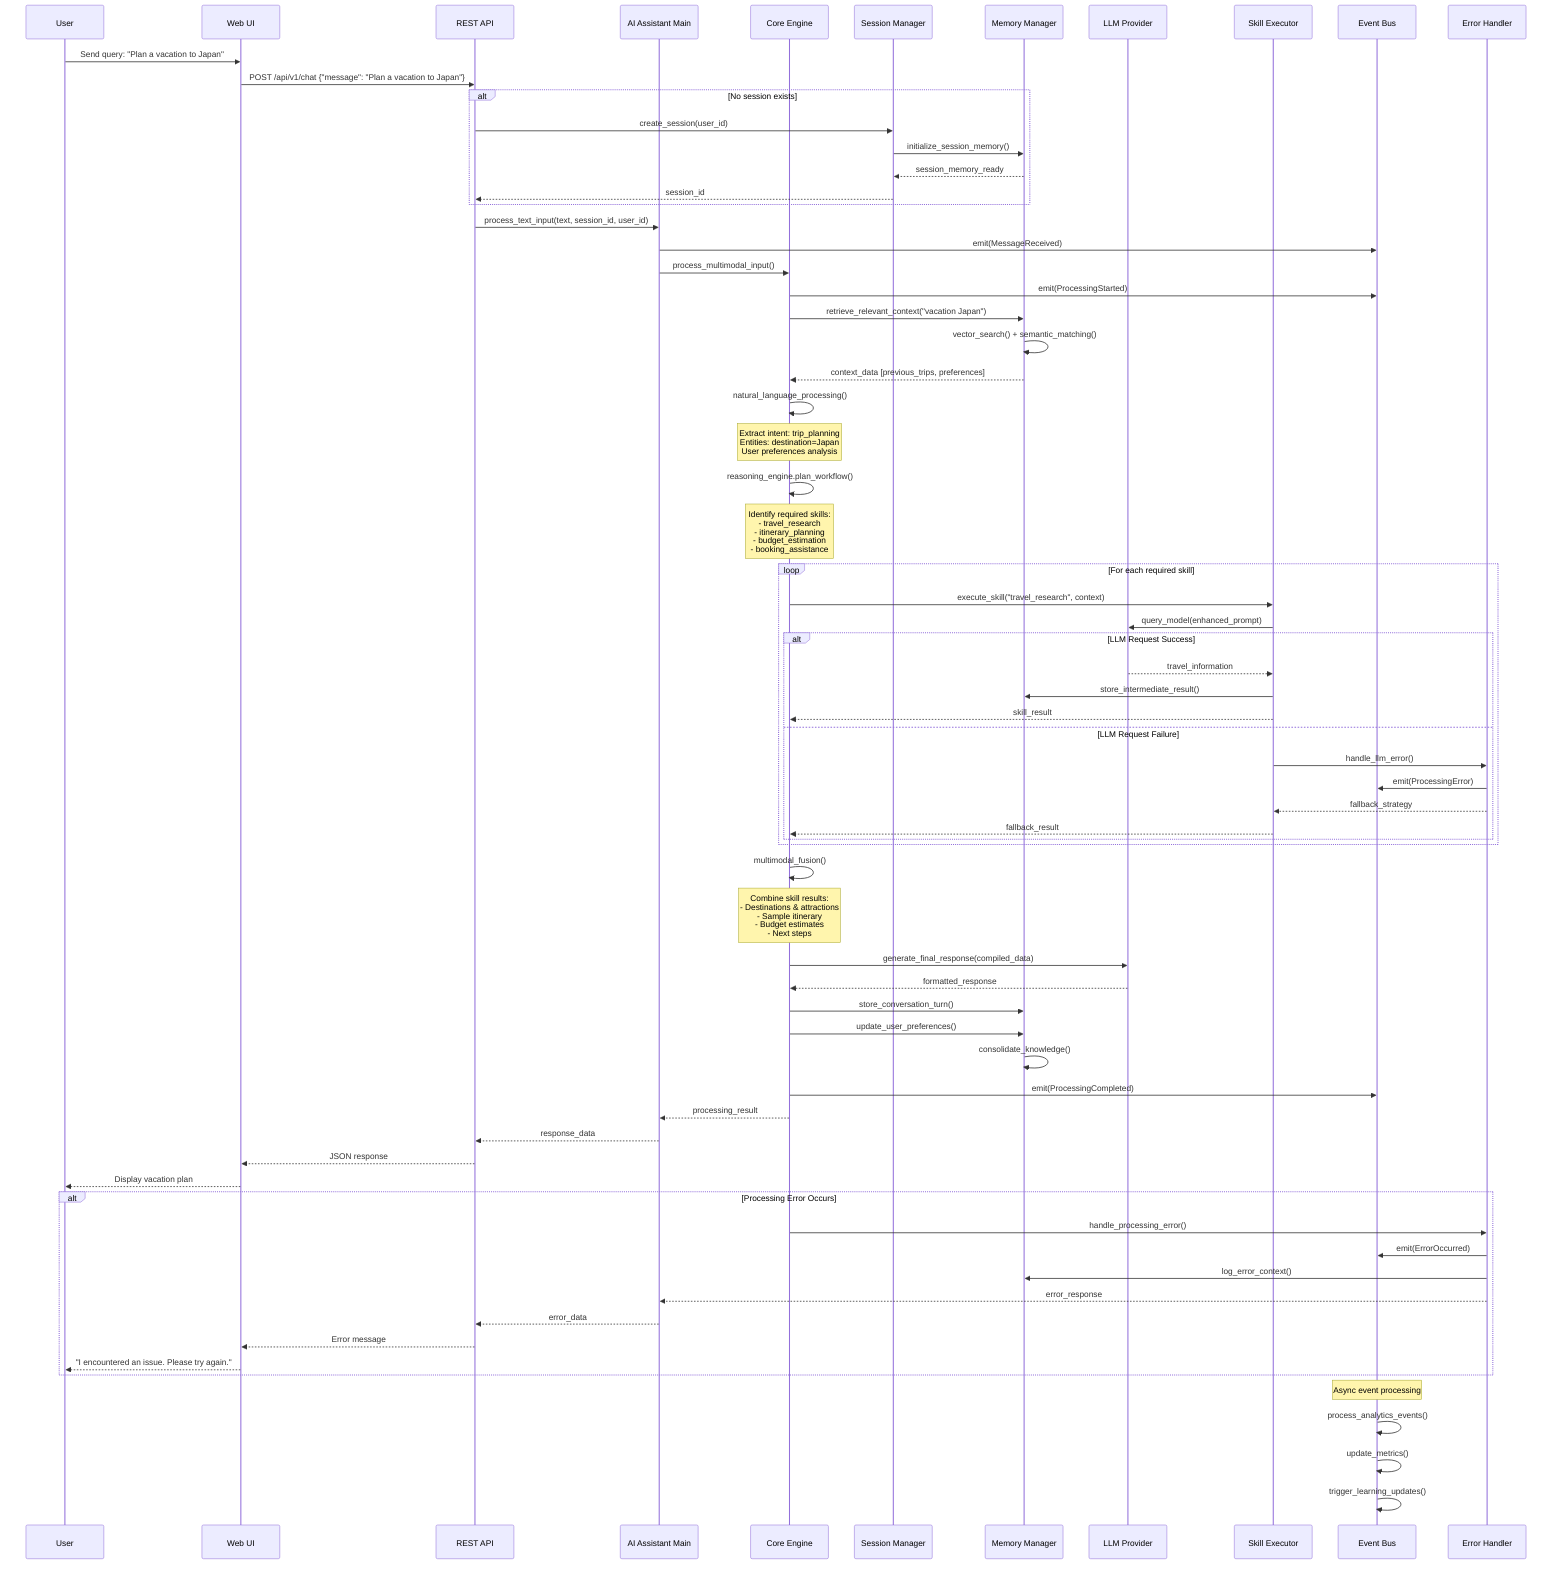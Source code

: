 sequenceDiagram
    participant User
    participant WebUI as Web UI
    participant RestAPI as REST API
    participant MainApp as AI Assistant Main
    participant CoreEngine as Core Engine
    participant SessionManager as Session Manager
    participant MemoryManager as Memory Manager
    participant LLMProvider as LLM Provider
    participant SkillExecutor as Skill Executor
    participant EventBus as Event Bus
    participant ErrorHandler as Error Handler
    
    %% Authentication & Session Setup
    User->>WebUI: Send query: "Plan a vacation to Japan"
    WebUI->>RestAPI: POST /api/v1/chat {"message": "Plan a vacation to Japan"}
    
    alt No session exists
        RestAPI->>SessionManager: create_session(user_id)
        SessionManager->>MemoryManager: initialize_session_memory()
        MemoryManager-->>SessionManager: session_memory_ready
        SessionManager-->>RestAPI: session_id
    end
    
    %% Security & Validation
    RestAPI->>MainApp: process_text_input(text, session_id, user_id)
    MainApp->>EventBus: emit(MessageReceived)
    
    %% Core Processing Pipeline
    MainApp->>CoreEngine: process_multimodal_input()
    CoreEngine->>EventBus: emit(ProcessingStarted)
    
    %% Memory Context Retrieval
    CoreEngine->>MemoryManager: retrieve_relevant_context("vacation Japan")
    MemoryManager->>MemoryManager: vector_search() + semantic_matching()
    MemoryManager-->>CoreEngine: context_data [previous_trips, preferences]
    
    %% Natural Language Understanding
    CoreEngine->>CoreEngine: natural_language_processing()
    Note over CoreEngine: Extract intent: trip_planning<br/>Entities: destination=Japan<br/>User preferences analysis
    
    %% Reasoning & Planning
    CoreEngine->>CoreEngine: reasoning_engine.plan_workflow()
    Note over CoreEngine: Identify required skills:<br/>- travel_research<br/>- itinerary_planning<br/>- budget_estimation<br/>- booking_assistance
    
    %% Skill Execution Pipeline
    loop For each required skill
        CoreEngine->>SkillExecutor: execute_skill("travel_research", context)
        SkillExecutor->>LLMProvider: query_model(enhanced_prompt)
        
        alt LLM Request Success
            LLMProvider-->>SkillExecutor: travel_information
            SkillExecutor->>MemoryManager: store_intermediate_result()
            SkillExecutor-->>CoreEngine: skill_result
        else LLM Request Failure
            SkillExecutor->>ErrorHandler: handle_llm_error()
            ErrorHandler->>EventBus: emit(ProcessingError)
            ErrorHandler-->>SkillExecutor: fallback_strategy
            SkillExecutor-->>CoreEngine: fallback_result
        end
    end
    
    %% Response Generation & Memory Storage
    CoreEngine->>CoreEngine: multimodal_fusion()
    Note over CoreEngine: Combine skill results:<br/>- Destinations & attractions<br/>- Sample itinerary<br/>- Budget estimates<br/>- Next steps
    
    CoreEngine->>LLMProvider: generate_final_response(compiled_data)
    LLMProvider-->>CoreEngine: formatted_response
    
    %% Memory Management
    CoreEngine->>MemoryManager: store_conversation_turn()
    CoreEngine->>MemoryManager: update_user_preferences()
    MemoryManager->>MemoryManager: consolidate_knowledge()
    
    %% Response Delivery
    CoreEngine->>EventBus: emit(ProcessingCompleted)
    CoreEngine-->>MainApp: processing_result
    MainApp-->>RestAPI: response_data
    RestAPI-->>WebUI: JSON response
    WebUI-->>User: Display vacation plan
    
    %% Error Handling Path
    alt Processing Error Occurs
        CoreEngine->>ErrorHandler: handle_processing_error()
        ErrorHandler->>EventBus: emit(ErrorOccurred)
        ErrorHandler->>MemoryManager: log_error_context()
        ErrorHandler-->>MainApp: error_response
        MainApp-->>RestAPI: error_data
        RestAPI-->>WebUI: Error message
        WebUI-->>User: "I encountered an issue. Please try again."
    end
    
    %% Background Processes
    Note over EventBus: Async event processing
    EventBus->>EventBus: process_analytics_events()
    EventBus->>EventBus: update_metrics()
    EventBus->>EventBus: trigger_learning_updates()